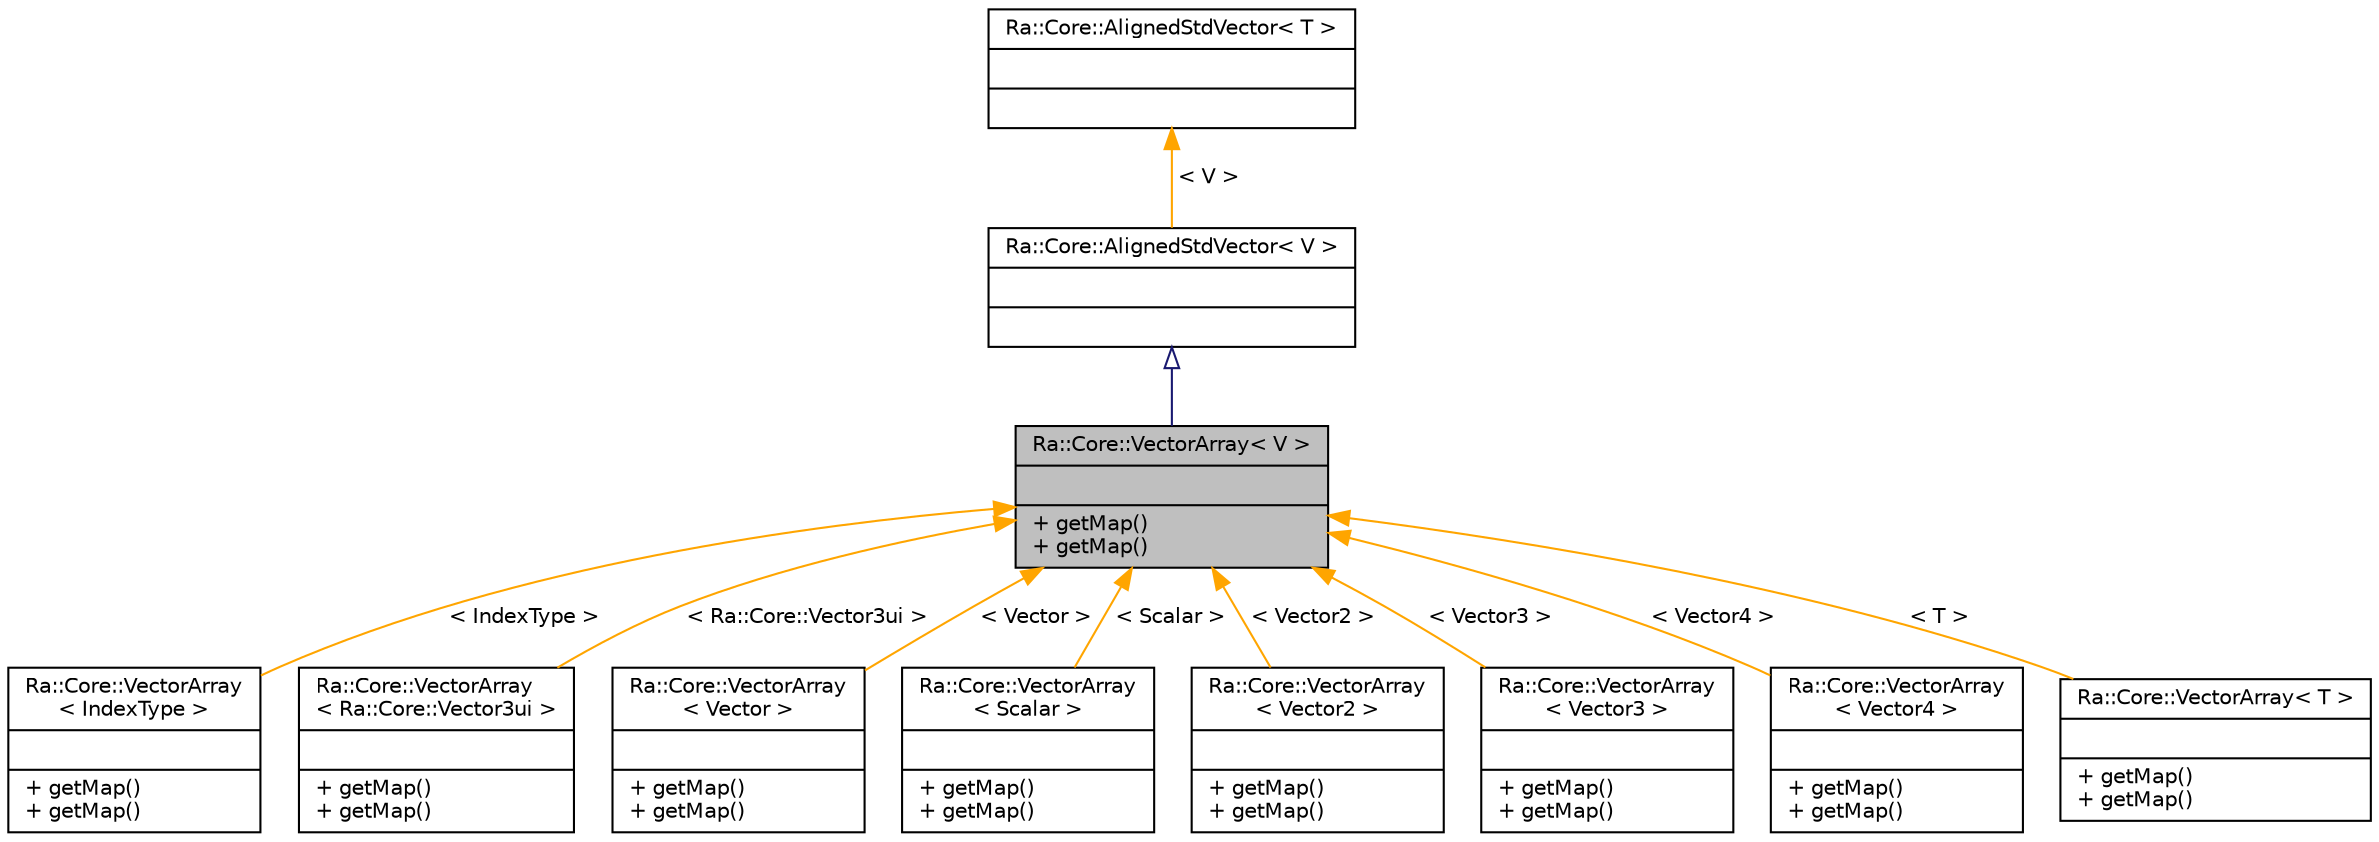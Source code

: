digraph "Ra::Core::VectorArray&lt; V &gt;"
{
 // INTERACTIVE_SVG=YES
 // LATEX_PDF_SIZE
  edge [fontname="Helvetica",fontsize="10",labelfontname="Helvetica",labelfontsize="10"];
  node [fontname="Helvetica",fontsize="10",shape=record];
  Node1 [label="{Ra::Core::VectorArray\< V \>\n||+ getMap()\l+ getMap()\l}",height=0.2,width=0.4,color="black", fillcolor="grey75", style="filled", fontcolor="black",tooltip=" "];
  Node2 -> Node1 [dir="back",color="midnightblue",fontsize="10",style="solid",arrowtail="onormal",fontname="Helvetica"];
  Node2 [label="{Ra::Core::AlignedStdVector\< V \>\n||}",height=0.2,width=0.4,color="black", fillcolor="white", style="filled",URL="$structRa_1_1Core_1_1AlignedStdVector.html",tooltip=" "];
  Node3 -> Node2 [dir="back",color="orange",fontsize="10",style="solid",label=" \< V \>" ,fontname="Helvetica"];
  Node3 [label="{Ra::Core::AlignedStdVector\< T \>\n||}",height=0.2,width=0.4,color="black", fillcolor="white", style="filled",URL="$structRa_1_1Core_1_1AlignedStdVector.html",tooltip=" "];
  Node1 -> Node4 [dir="back",color="orange",fontsize="10",style="solid",label=" \< IndexType \>" ,fontname="Helvetica"];
  Node4 [label="{Ra::Core::VectorArray\l\< IndexType \>\n||+ getMap()\l+ getMap()\l}",height=0.2,width=0.4,color="black", fillcolor="white", style="filled",URL="$classRa_1_1Core_1_1VectorArray.html",tooltip=" "];
  Node1 -> Node5 [dir="back",color="orange",fontsize="10",style="solid",label=" \< Ra::Core::Vector3ui \>" ,fontname="Helvetica"];
  Node5 [label="{Ra::Core::VectorArray\l\< Ra::Core::Vector3ui \>\n||+ getMap()\l+ getMap()\l}",height=0.2,width=0.4,color="black", fillcolor="white", style="filled",URL="$classRa_1_1Core_1_1VectorArray.html",tooltip=" "];
  Node1 -> Node6 [dir="back",color="orange",fontsize="10",style="solid",label=" \< Vector \>" ,fontname="Helvetica"];
  Node6 [label="{Ra::Core::VectorArray\l\< Vector \>\n||+ getMap()\l+ getMap()\l}",height=0.2,width=0.4,color="black", fillcolor="white", style="filled",URL="$classRa_1_1Core_1_1VectorArray.html",tooltip=" "];
  Node1 -> Node7 [dir="back",color="orange",fontsize="10",style="solid",label=" \< Scalar \>" ,fontname="Helvetica"];
  Node7 [label="{Ra::Core::VectorArray\l\< Scalar \>\n||+ getMap()\l+ getMap()\l}",height=0.2,width=0.4,color="black", fillcolor="white", style="filled",URL="$classRa_1_1Core_1_1VectorArray.html",tooltip=" "];
  Node1 -> Node8 [dir="back",color="orange",fontsize="10",style="solid",label=" \< Vector2 \>" ,fontname="Helvetica"];
  Node8 [label="{Ra::Core::VectorArray\l\< Vector2 \>\n||+ getMap()\l+ getMap()\l}",height=0.2,width=0.4,color="black", fillcolor="white", style="filled",URL="$classRa_1_1Core_1_1VectorArray.html",tooltip=" "];
  Node1 -> Node9 [dir="back",color="orange",fontsize="10",style="solid",label=" \< Vector3 \>" ,fontname="Helvetica"];
  Node9 [label="{Ra::Core::VectorArray\l\< Vector3 \>\n||+ getMap()\l+ getMap()\l}",height=0.2,width=0.4,color="black", fillcolor="white", style="filled",URL="$classRa_1_1Core_1_1VectorArray.html",tooltip=" "];
  Node1 -> Node10 [dir="back",color="orange",fontsize="10",style="solid",label=" \< Vector4 \>" ,fontname="Helvetica"];
  Node10 [label="{Ra::Core::VectorArray\l\< Vector4 \>\n||+ getMap()\l+ getMap()\l}",height=0.2,width=0.4,color="black", fillcolor="white", style="filled",URL="$classRa_1_1Core_1_1VectorArray.html",tooltip=" "];
  Node1 -> Node11 [dir="back",color="orange",fontsize="10",style="solid",label=" \< T \>" ,fontname="Helvetica"];
  Node11 [label="{Ra::Core::VectorArray\< T \>\n||+ getMap()\l+ getMap()\l}",height=0.2,width=0.4,color="black", fillcolor="white", style="filled",URL="$classRa_1_1Core_1_1VectorArray.html",tooltip=" "];
}
